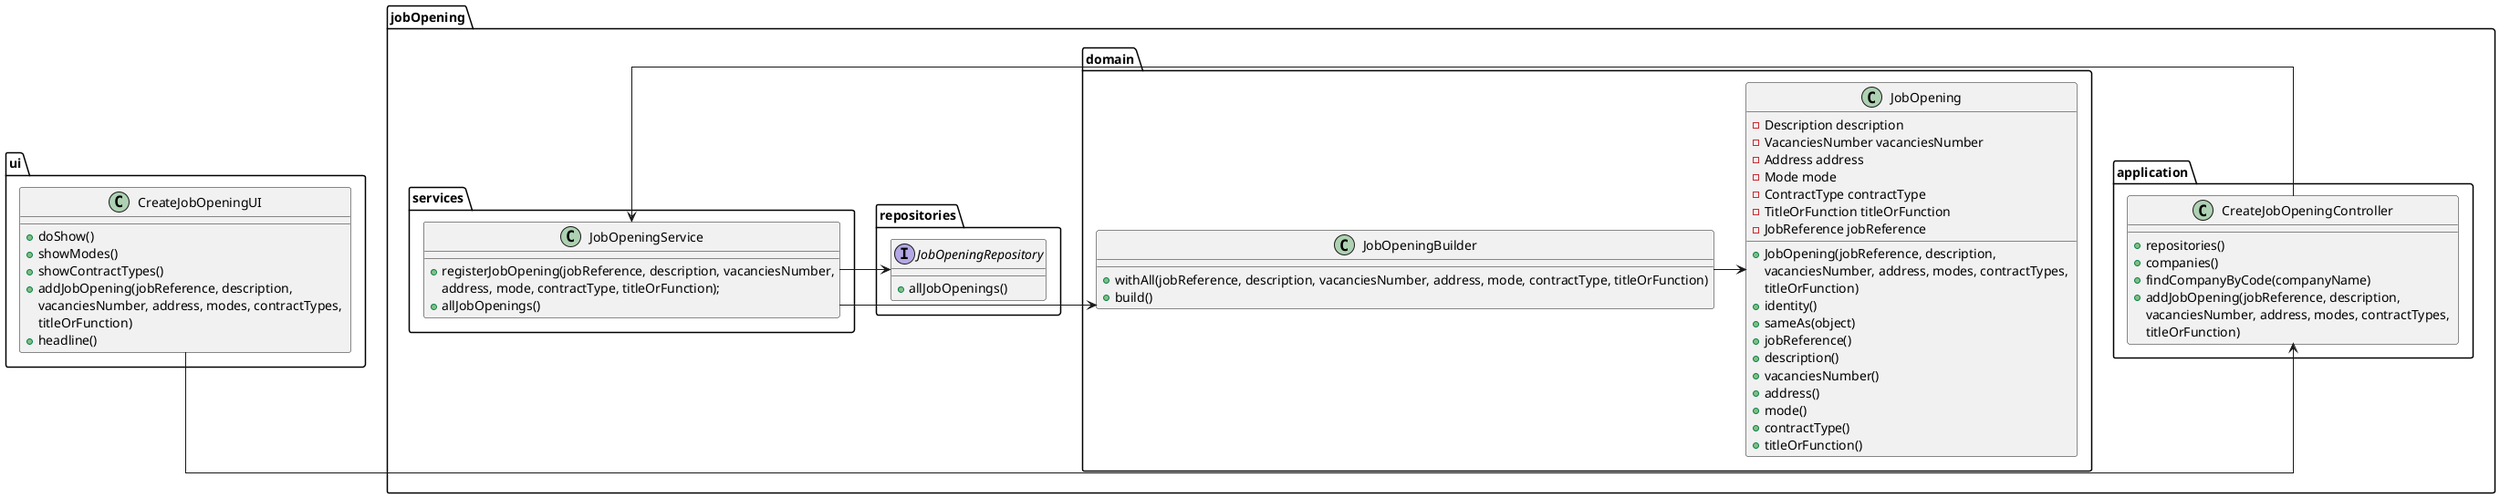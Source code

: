 @startuml
skinparam linetype ortho
'left to right direction

package "ui"{
class CreateJobOpeningUI {
    + doShow()
    + showModes()
    + showContractTypes()
    + addJobOpening(jobReference, description,
    vacanciesNumber, address, modes, contractTypes, \ntitleOrFunction)
    +headline()
}
}
package "jobOpening" {

package "application" {
class CreateJobOpeningController {
    + repositories()
    + companies()
    + findCompanyByCode(companyName)
    + addJobOpening(jobReference, description,
    vacanciesNumber, address, modes, contractTypes, \ntitleOrFunction)
}
}

package "domain" {
class JobOpening {
   - Description description
   - VacanciesNumber vacanciesNumber
   - Address address
   - Mode mode
   - ContractType contractType
   - TitleOrFunction titleOrFunction
   - JobReference jobReference

   + JobOpening(jobReference, description,
   vacanciesNumber, address, modes, contractTypes, \ntitleOrFunction)
   + identity()
   + sameAs(object)
   + jobReference()
   + description()
   + vacanciesNumber()
   + address()
   + mode()
   + contractType()
   + titleOrFunction()
}


class JobOpeningBuilder {
    + withAll(jobReference, description, vacanciesNumber, address, mode, contractType, titleOrFunction)
    + build()
}

}
package "repositories" {
interface JobOpeningRepository {
    + allJobOpenings()
}
}

package "services" {
class JobOpeningService {
    + registerJobOpening(jobReference, description, vacanciesNumber,
    address, mode, contractType, titleOrFunction);
    + allJobOpenings()
}
}


}

CreateJobOpeningUI -> CreateJobOpeningController

CreateJobOpeningController -> JobOpeningService

JobOpeningService -> JobOpeningRepository

JobOpeningService -> JobOpeningBuilder

JobOpeningBuilder -> JobOpening


@enduml